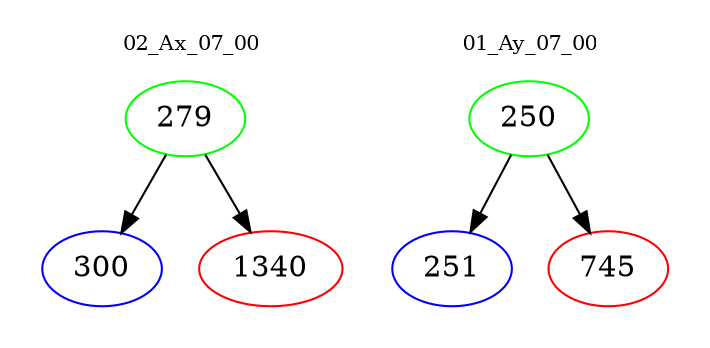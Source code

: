 digraph{
subgraph cluster_0 {
color = white
label = "02_Ax_07_00";
fontsize=10;
T0_279 [label="279", color="green"]
T0_279 -> T0_300 [color="black"]
T0_300 [label="300", color="blue"]
T0_279 -> T0_1340 [color="black"]
T0_1340 [label="1340", color="red"]
}
subgraph cluster_1 {
color = white
label = "01_Ay_07_00";
fontsize=10;
T1_250 [label="250", color="green"]
T1_250 -> T1_251 [color="black"]
T1_251 [label="251", color="blue"]
T1_250 -> T1_745 [color="black"]
T1_745 [label="745", color="red"]
}
}
